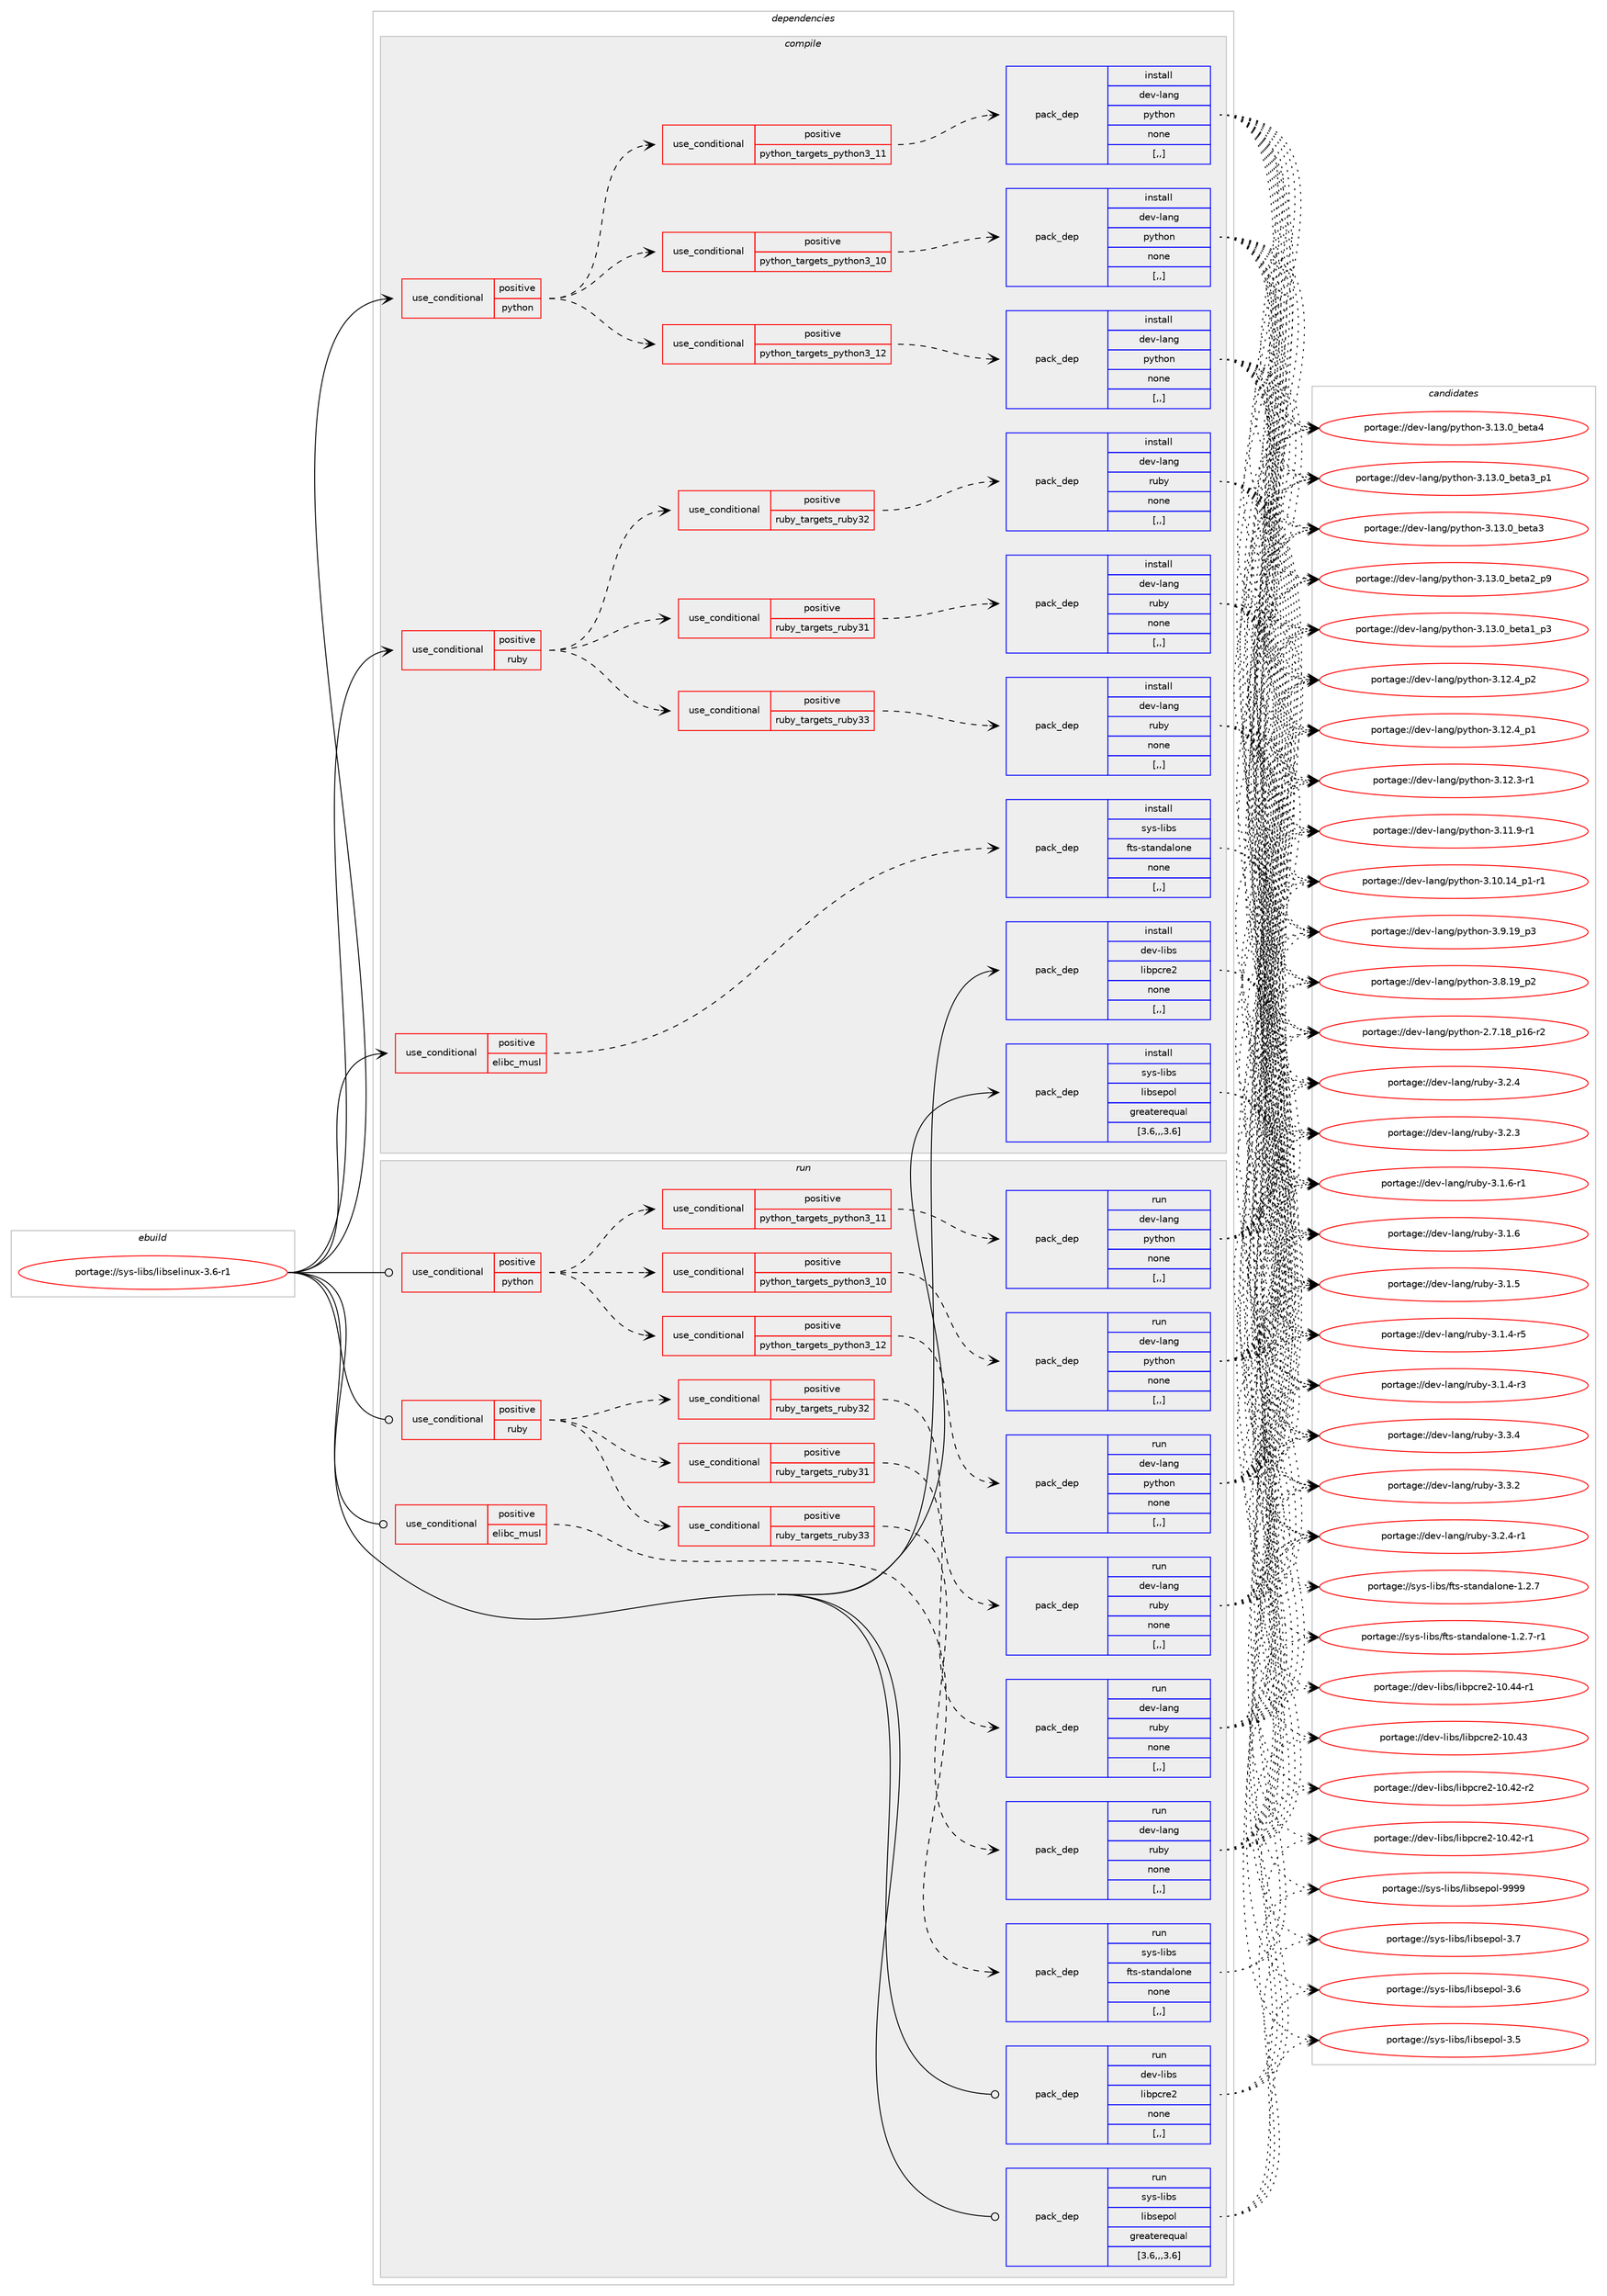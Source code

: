 digraph prolog {

# *************
# Graph options
# *************

newrank=true;
concentrate=true;
compound=true;
graph [rankdir=LR,fontname=Helvetica,fontsize=10,ranksep=1.5];#, ranksep=2.5, nodesep=0.2];
edge  [arrowhead=vee];
node  [fontname=Helvetica,fontsize=10];

# **********
# The ebuild
# **********

subgraph cluster_leftcol {
color=gray;
label=<<i>ebuild</i>>;
id [label="portage://sys-libs/libselinux-3.6-r1", color=red, width=4, href="../sys-libs/libselinux-3.6-r1.svg"];
}

# ****************
# The dependencies
# ****************

subgraph cluster_midcol {
color=gray;
label=<<i>dependencies</i>>;
subgraph cluster_compile {
fillcolor="#eeeeee";
style=filled;
label=<<i>compile</i>>;
subgraph cond118210 {
dependency442457 [label=<<TABLE BORDER="0" CELLBORDER="1" CELLSPACING="0" CELLPADDING="4"><TR><TD ROWSPAN="3" CELLPADDING="10">use_conditional</TD></TR><TR><TD>positive</TD></TR><TR><TD>elibc_musl</TD></TR></TABLE>>, shape=none, color=red];
subgraph pack321248 {
dependency442458 [label=<<TABLE BORDER="0" CELLBORDER="1" CELLSPACING="0" CELLPADDING="4" WIDTH="220"><TR><TD ROWSPAN="6" CELLPADDING="30">pack_dep</TD></TR><TR><TD WIDTH="110">install</TD></TR><TR><TD>sys-libs</TD></TR><TR><TD>fts-standalone</TD></TR><TR><TD>none</TD></TR><TR><TD>[,,]</TD></TR></TABLE>>, shape=none, color=blue];
}
dependency442457:e -> dependency442458:w [weight=20,style="dashed",arrowhead="vee"];
}
id:e -> dependency442457:w [weight=20,style="solid",arrowhead="vee"];
subgraph cond118211 {
dependency442459 [label=<<TABLE BORDER="0" CELLBORDER="1" CELLSPACING="0" CELLPADDING="4"><TR><TD ROWSPAN="3" CELLPADDING="10">use_conditional</TD></TR><TR><TD>positive</TD></TR><TR><TD>python</TD></TR></TABLE>>, shape=none, color=red];
subgraph cond118212 {
dependency442460 [label=<<TABLE BORDER="0" CELLBORDER="1" CELLSPACING="0" CELLPADDING="4"><TR><TD ROWSPAN="3" CELLPADDING="10">use_conditional</TD></TR><TR><TD>positive</TD></TR><TR><TD>python_targets_python3_10</TD></TR></TABLE>>, shape=none, color=red];
subgraph pack321249 {
dependency442461 [label=<<TABLE BORDER="0" CELLBORDER="1" CELLSPACING="0" CELLPADDING="4" WIDTH="220"><TR><TD ROWSPAN="6" CELLPADDING="30">pack_dep</TD></TR><TR><TD WIDTH="110">install</TD></TR><TR><TD>dev-lang</TD></TR><TR><TD>python</TD></TR><TR><TD>none</TD></TR><TR><TD>[,,]</TD></TR></TABLE>>, shape=none, color=blue];
}
dependency442460:e -> dependency442461:w [weight=20,style="dashed",arrowhead="vee"];
}
dependency442459:e -> dependency442460:w [weight=20,style="dashed",arrowhead="vee"];
subgraph cond118213 {
dependency442462 [label=<<TABLE BORDER="0" CELLBORDER="1" CELLSPACING="0" CELLPADDING="4"><TR><TD ROWSPAN="3" CELLPADDING="10">use_conditional</TD></TR><TR><TD>positive</TD></TR><TR><TD>python_targets_python3_11</TD></TR></TABLE>>, shape=none, color=red];
subgraph pack321250 {
dependency442463 [label=<<TABLE BORDER="0" CELLBORDER="1" CELLSPACING="0" CELLPADDING="4" WIDTH="220"><TR><TD ROWSPAN="6" CELLPADDING="30">pack_dep</TD></TR><TR><TD WIDTH="110">install</TD></TR><TR><TD>dev-lang</TD></TR><TR><TD>python</TD></TR><TR><TD>none</TD></TR><TR><TD>[,,]</TD></TR></TABLE>>, shape=none, color=blue];
}
dependency442462:e -> dependency442463:w [weight=20,style="dashed",arrowhead="vee"];
}
dependency442459:e -> dependency442462:w [weight=20,style="dashed",arrowhead="vee"];
subgraph cond118214 {
dependency442464 [label=<<TABLE BORDER="0" CELLBORDER="1" CELLSPACING="0" CELLPADDING="4"><TR><TD ROWSPAN="3" CELLPADDING="10">use_conditional</TD></TR><TR><TD>positive</TD></TR><TR><TD>python_targets_python3_12</TD></TR></TABLE>>, shape=none, color=red];
subgraph pack321251 {
dependency442465 [label=<<TABLE BORDER="0" CELLBORDER="1" CELLSPACING="0" CELLPADDING="4" WIDTH="220"><TR><TD ROWSPAN="6" CELLPADDING="30">pack_dep</TD></TR><TR><TD WIDTH="110">install</TD></TR><TR><TD>dev-lang</TD></TR><TR><TD>python</TD></TR><TR><TD>none</TD></TR><TR><TD>[,,]</TD></TR></TABLE>>, shape=none, color=blue];
}
dependency442464:e -> dependency442465:w [weight=20,style="dashed",arrowhead="vee"];
}
dependency442459:e -> dependency442464:w [weight=20,style="dashed",arrowhead="vee"];
}
id:e -> dependency442459:w [weight=20,style="solid",arrowhead="vee"];
subgraph cond118215 {
dependency442466 [label=<<TABLE BORDER="0" CELLBORDER="1" CELLSPACING="0" CELLPADDING="4"><TR><TD ROWSPAN="3" CELLPADDING="10">use_conditional</TD></TR><TR><TD>positive</TD></TR><TR><TD>ruby</TD></TR></TABLE>>, shape=none, color=red];
subgraph cond118216 {
dependency442467 [label=<<TABLE BORDER="0" CELLBORDER="1" CELLSPACING="0" CELLPADDING="4"><TR><TD ROWSPAN="3" CELLPADDING="10">use_conditional</TD></TR><TR><TD>positive</TD></TR><TR><TD>ruby_targets_ruby31</TD></TR></TABLE>>, shape=none, color=red];
subgraph pack321252 {
dependency442468 [label=<<TABLE BORDER="0" CELLBORDER="1" CELLSPACING="0" CELLPADDING="4" WIDTH="220"><TR><TD ROWSPAN="6" CELLPADDING="30">pack_dep</TD></TR><TR><TD WIDTH="110">install</TD></TR><TR><TD>dev-lang</TD></TR><TR><TD>ruby</TD></TR><TR><TD>none</TD></TR><TR><TD>[,,]</TD></TR></TABLE>>, shape=none, color=blue];
}
dependency442467:e -> dependency442468:w [weight=20,style="dashed",arrowhead="vee"];
}
dependency442466:e -> dependency442467:w [weight=20,style="dashed",arrowhead="vee"];
subgraph cond118217 {
dependency442469 [label=<<TABLE BORDER="0" CELLBORDER="1" CELLSPACING="0" CELLPADDING="4"><TR><TD ROWSPAN="3" CELLPADDING="10">use_conditional</TD></TR><TR><TD>positive</TD></TR><TR><TD>ruby_targets_ruby32</TD></TR></TABLE>>, shape=none, color=red];
subgraph pack321253 {
dependency442470 [label=<<TABLE BORDER="0" CELLBORDER="1" CELLSPACING="0" CELLPADDING="4" WIDTH="220"><TR><TD ROWSPAN="6" CELLPADDING="30">pack_dep</TD></TR><TR><TD WIDTH="110">install</TD></TR><TR><TD>dev-lang</TD></TR><TR><TD>ruby</TD></TR><TR><TD>none</TD></TR><TR><TD>[,,]</TD></TR></TABLE>>, shape=none, color=blue];
}
dependency442469:e -> dependency442470:w [weight=20,style="dashed",arrowhead="vee"];
}
dependency442466:e -> dependency442469:w [weight=20,style="dashed",arrowhead="vee"];
subgraph cond118218 {
dependency442471 [label=<<TABLE BORDER="0" CELLBORDER="1" CELLSPACING="0" CELLPADDING="4"><TR><TD ROWSPAN="3" CELLPADDING="10">use_conditional</TD></TR><TR><TD>positive</TD></TR><TR><TD>ruby_targets_ruby33</TD></TR></TABLE>>, shape=none, color=red];
subgraph pack321254 {
dependency442472 [label=<<TABLE BORDER="0" CELLBORDER="1" CELLSPACING="0" CELLPADDING="4" WIDTH="220"><TR><TD ROWSPAN="6" CELLPADDING="30">pack_dep</TD></TR><TR><TD WIDTH="110">install</TD></TR><TR><TD>dev-lang</TD></TR><TR><TD>ruby</TD></TR><TR><TD>none</TD></TR><TR><TD>[,,]</TD></TR></TABLE>>, shape=none, color=blue];
}
dependency442471:e -> dependency442472:w [weight=20,style="dashed",arrowhead="vee"];
}
dependency442466:e -> dependency442471:w [weight=20,style="dashed",arrowhead="vee"];
}
id:e -> dependency442466:w [weight=20,style="solid",arrowhead="vee"];
subgraph pack321255 {
dependency442473 [label=<<TABLE BORDER="0" CELLBORDER="1" CELLSPACING="0" CELLPADDING="4" WIDTH="220"><TR><TD ROWSPAN="6" CELLPADDING="30">pack_dep</TD></TR><TR><TD WIDTH="110">install</TD></TR><TR><TD>dev-libs</TD></TR><TR><TD>libpcre2</TD></TR><TR><TD>none</TD></TR><TR><TD>[,,]</TD></TR></TABLE>>, shape=none, color=blue];
}
id:e -> dependency442473:w [weight=20,style="solid",arrowhead="vee"];
subgraph pack321256 {
dependency442474 [label=<<TABLE BORDER="0" CELLBORDER="1" CELLSPACING="0" CELLPADDING="4" WIDTH="220"><TR><TD ROWSPAN="6" CELLPADDING="30">pack_dep</TD></TR><TR><TD WIDTH="110">install</TD></TR><TR><TD>sys-libs</TD></TR><TR><TD>libsepol</TD></TR><TR><TD>greaterequal</TD></TR><TR><TD>[3.6,,,3.6]</TD></TR></TABLE>>, shape=none, color=blue];
}
id:e -> dependency442474:w [weight=20,style="solid",arrowhead="vee"];
}
subgraph cluster_compileandrun {
fillcolor="#eeeeee";
style=filled;
label=<<i>compile and run</i>>;
}
subgraph cluster_run {
fillcolor="#eeeeee";
style=filled;
label=<<i>run</i>>;
subgraph cond118219 {
dependency442475 [label=<<TABLE BORDER="0" CELLBORDER="1" CELLSPACING="0" CELLPADDING="4"><TR><TD ROWSPAN="3" CELLPADDING="10">use_conditional</TD></TR><TR><TD>positive</TD></TR><TR><TD>elibc_musl</TD></TR></TABLE>>, shape=none, color=red];
subgraph pack321257 {
dependency442476 [label=<<TABLE BORDER="0" CELLBORDER="1" CELLSPACING="0" CELLPADDING="4" WIDTH="220"><TR><TD ROWSPAN="6" CELLPADDING="30">pack_dep</TD></TR><TR><TD WIDTH="110">run</TD></TR><TR><TD>sys-libs</TD></TR><TR><TD>fts-standalone</TD></TR><TR><TD>none</TD></TR><TR><TD>[,,]</TD></TR></TABLE>>, shape=none, color=blue];
}
dependency442475:e -> dependency442476:w [weight=20,style="dashed",arrowhead="vee"];
}
id:e -> dependency442475:w [weight=20,style="solid",arrowhead="odot"];
subgraph cond118220 {
dependency442477 [label=<<TABLE BORDER="0" CELLBORDER="1" CELLSPACING="0" CELLPADDING="4"><TR><TD ROWSPAN="3" CELLPADDING="10">use_conditional</TD></TR><TR><TD>positive</TD></TR><TR><TD>python</TD></TR></TABLE>>, shape=none, color=red];
subgraph cond118221 {
dependency442478 [label=<<TABLE BORDER="0" CELLBORDER="1" CELLSPACING="0" CELLPADDING="4"><TR><TD ROWSPAN="3" CELLPADDING="10">use_conditional</TD></TR><TR><TD>positive</TD></TR><TR><TD>python_targets_python3_10</TD></TR></TABLE>>, shape=none, color=red];
subgraph pack321258 {
dependency442479 [label=<<TABLE BORDER="0" CELLBORDER="1" CELLSPACING="0" CELLPADDING="4" WIDTH="220"><TR><TD ROWSPAN="6" CELLPADDING="30">pack_dep</TD></TR><TR><TD WIDTH="110">run</TD></TR><TR><TD>dev-lang</TD></TR><TR><TD>python</TD></TR><TR><TD>none</TD></TR><TR><TD>[,,]</TD></TR></TABLE>>, shape=none, color=blue];
}
dependency442478:e -> dependency442479:w [weight=20,style="dashed",arrowhead="vee"];
}
dependency442477:e -> dependency442478:w [weight=20,style="dashed",arrowhead="vee"];
subgraph cond118222 {
dependency442480 [label=<<TABLE BORDER="0" CELLBORDER="1" CELLSPACING="0" CELLPADDING="4"><TR><TD ROWSPAN="3" CELLPADDING="10">use_conditional</TD></TR><TR><TD>positive</TD></TR><TR><TD>python_targets_python3_11</TD></TR></TABLE>>, shape=none, color=red];
subgraph pack321259 {
dependency442481 [label=<<TABLE BORDER="0" CELLBORDER="1" CELLSPACING="0" CELLPADDING="4" WIDTH="220"><TR><TD ROWSPAN="6" CELLPADDING="30">pack_dep</TD></TR><TR><TD WIDTH="110">run</TD></TR><TR><TD>dev-lang</TD></TR><TR><TD>python</TD></TR><TR><TD>none</TD></TR><TR><TD>[,,]</TD></TR></TABLE>>, shape=none, color=blue];
}
dependency442480:e -> dependency442481:w [weight=20,style="dashed",arrowhead="vee"];
}
dependency442477:e -> dependency442480:w [weight=20,style="dashed",arrowhead="vee"];
subgraph cond118223 {
dependency442482 [label=<<TABLE BORDER="0" CELLBORDER="1" CELLSPACING="0" CELLPADDING="4"><TR><TD ROWSPAN="3" CELLPADDING="10">use_conditional</TD></TR><TR><TD>positive</TD></TR><TR><TD>python_targets_python3_12</TD></TR></TABLE>>, shape=none, color=red];
subgraph pack321260 {
dependency442483 [label=<<TABLE BORDER="0" CELLBORDER="1" CELLSPACING="0" CELLPADDING="4" WIDTH="220"><TR><TD ROWSPAN="6" CELLPADDING="30">pack_dep</TD></TR><TR><TD WIDTH="110">run</TD></TR><TR><TD>dev-lang</TD></TR><TR><TD>python</TD></TR><TR><TD>none</TD></TR><TR><TD>[,,]</TD></TR></TABLE>>, shape=none, color=blue];
}
dependency442482:e -> dependency442483:w [weight=20,style="dashed",arrowhead="vee"];
}
dependency442477:e -> dependency442482:w [weight=20,style="dashed",arrowhead="vee"];
}
id:e -> dependency442477:w [weight=20,style="solid",arrowhead="odot"];
subgraph cond118224 {
dependency442484 [label=<<TABLE BORDER="0" CELLBORDER="1" CELLSPACING="0" CELLPADDING="4"><TR><TD ROWSPAN="3" CELLPADDING="10">use_conditional</TD></TR><TR><TD>positive</TD></TR><TR><TD>ruby</TD></TR></TABLE>>, shape=none, color=red];
subgraph cond118225 {
dependency442485 [label=<<TABLE BORDER="0" CELLBORDER="1" CELLSPACING="0" CELLPADDING="4"><TR><TD ROWSPAN="3" CELLPADDING="10">use_conditional</TD></TR><TR><TD>positive</TD></TR><TR><TD>ruby_targets_ruby31</TD></TR></TABLE>>, shape=none, color=red];
subgraph pack321261 {
dependency442486 [label=<<TABLE BORDER="0" CELLBORDER="1" CELLSPACING="0" CELLPADDING="4" WIDTH="220"><TR><TD ROWSPAN="6" CELLPADDING="30">pack_dep</TD></TR><TR><TD WIDTH="110">run</TD></TR><TR><TD>dev-lang</TD></TR><TR><TD>ruby</TD></TR><TR><TD>none</TD></TR><TR><TD>[,,]</TD></TR></TABLE>>, shape=none, color=blue];
}
dependency442485:e -> dependency442486:w [weight=20,style="dashed",arrowhead="vee"];
}
dependency442484:e -> dependency442485:w [weight=20,style="dashed",arrowhead="vee"];
subgraph cond118226 {
dependency442487 [label=<<TABLE BORDER="0" CELLBORDER="1" CELLSPACING="0" CELLPADDING="4"><TR><TD ROWSPAN="3" CELLPADDING="10">use_conditional</TD></TR><TR><TD>positive</TD></TR><TR><TD>ruby_targets_ruby32</TD></TR></TABLE>>, shape=none, color=red];
subgraph pack321262 {
dependency442488 [label=<<TABLE BORDER="0" CELLBORDER="1" CELLSPACING="0" CELLPADDING="4" WIDTH="220"><TR><TD ROWSPAN="6" CELLPADDING="30">pack_dep</TD></TR><TR><TD WIDTH="110">run</TD></TR><TR><TD>dev-lang</TD></TR><TR><TD>ruby</TD></TR><TR><TD>none</TD></TR><TR><TD>[,,]</TD></TR></TABLE>>, shape=none, color=blue];
}
dependency442487:e -> dependency442488:w [weight=20,style="dashed",arrowhead="vee"];
}
dependency442484:e -> dependency442487:w [weight=20,style="dashed",arrowhead="vee"];
subgraph cond118227 {
dependency442489 [label=<<TABLE BORDER="0" CELLBORDER="1" CELLSPACING="0" CELLPADDING="4"><TR><TD ROWSPAN="3" CELLPADDING="10">use_conditional</TD></TR><TR><TD>positive</TD></TR><TR><TD>ruby_targets_ruby33</TD></TR></TABLE>>, shape=none, color=red];
subgraph pack321263 {
dependency442490 [label=<<TABLE BORDER="0" CELLBORDER="1" CELLSPACING="0" CELLPADDING="4" WIDTH="220"><TR><TD ROWSPAN="6" CELLPADDING="30">pack_dep</TD></TR><TR><TD WIDTH="110">run</TD></TR><TR><TD>dev-lang</TD></TR><TR><TD>ruby</TD></TR><TR><TD>none</TD></TR><TR><TD>[,,]</TD></TR></TABLE>>, shape=none, color=blue];
}
dependency442489:e -> dependency442490:w [weight=20,style="dashed",arrowhead="vee"];
}
dependency442484:e -> dependency442489:w [weight=20,style="dashed",arrowhead="vee"];
}
id:e -> dependency442484:w [weight=20,style="solid",arrowhead="odot"];
subgraph pack321264 {
dependency442491 [label=<<TABLE BORDER="0" CELLBORDER="1" CELLSPACING="0" CELLPADDING="4" WIDTH="220"><TR><TD ROWSPAN="6" CELLPADDING="30">pack_dep</TD></TR><TR><TD WIDTH="110">run</TD></TR><TR><TD>dev-libs</TD></TR><TR><TD>libpcre2</TD></TR><TR><TD>none</TD></TR><TR><TD>[,,]</TD></TR></TABLE>>, shape=none, color=blue];
}
id:e -> dependency442491:w [weight=20,style="solid",arrowhead="odot"];
subgraph pack321265 {
dependency442492 [label=<<TABLE BORDER="0" CELLBORDER="1" CELLSPACING="0" CELLPADDING="4" WIDTH="220"><TR><TD ROWSPAN="6" CELLPADDING="30">pack_dep</TD></TR><TR><TD WIDTH="110">run</TD></TR><TR><TD>sys-libs</TD></TR><TR><TD>libsepol</TD></TR><TR><TD>greaterequal</TD></TR><TR><TD>[3.6,,,3.6]</TD></TR></TABLE>>, shape=none, color=blue];
}
id:e -> dependency442492:w [weight=20,style="solid",arrowhead="odot"];
}
}

# **************
# The candidates
# **************

subgraph cluster_choices {
rank=same;
color=gray;
label=<<i>candidates</i>>;

subgraph choice321248 {
color=black;
nodesep=1;
choice1151211154510810598115471021161154511511697110100971081111101014549465046554511449 [label="portage://sys-libs/fts-standalone-1.2.7-r1", color=red, width=4,href="../sys-libs/fts-standalone-1.2.7-r1.svg"];
choice115121115451081059811547102116115451151169711010097108111110101454946504655 [label="portage://sys-libs/fts-standalone-1.2.7", color=red, width=4,href="../sys-libs/fts-standalone-1.2.7.svg"];
dependency442458:e -> choice1151211154510810598115471021161154511511697110100971081111101014549465046554511449:w [style=dotted,weight="100"];
dependency442458:e -> choice115121115451081059811547102116115451151169711010097108111110101454946504655:w [style=dotted,weight="100"];
}
subgraph choice321249 {
color=black;
nodesep=1;
choice1001011184510897110103471121211161041111104551464951464895981011169752 [label="portage://dev-lang/python-3.13.0_beta4", color=red, width=4,href="../dev-lang/python-3.13.0_beta4.svg"];
choice10010111845108971101034711212111610411111045514649514648959810111697519511249 [label="portage://dev-lang/python-3.13.0_beta3_p1", color=red, width=4,href="../dev-lang/python-3.13.0_beta3_p1.svg"];
choice1001011184510897110103471121211161041111104551464951464895981011169751 [label="portage://dev-lang/python-3.13.0_beta3", color=red, width=4,href="../dev-lang/python-3.13.0_beta3.svg"];
choice10010111845108971101034711212111610411111045514649514648959810111697509511257 [label="portage://dev-lang/python-3.13.0_beta2_p9", color=red, width=4,href="../dev-lang/python-3.13.0_beta2_p9.svg"];
choice10010111845108971101034711212111610411111045514649514648959810111697499511251 [label="portage://dev-lang/python-3.13.0_beta1_p3", color=red, width=4,href="../dev-lang/python-3.13.0_beta1_p3.svg"];
choice100101118451089711010347112121116104111110455146495046529511250 [label="portage://dev-lang/python-3.12.4_p2", color=red, width=4,href="../dev-lang/python-3.12.4_p2.svg"];
choice100101118451089711010347112121116104111110455146495046529511249 [label="portage://dev-lang/python-3.12.4_p1", color=red, width=4,href="../dev-lang/python-3.12.4_p1.svg"];
choice100101118451089711010347112121116104111110455146495046514511449 [label="portage://dev-lang/python-3.12.3-r1", color=red, width=4,href="../dev-lang/python-3.12.3-r1.svg"];
choice100101118451089711010347112121116104111110455146494946574511449 [label="portage://dev-lang/python-3.11.9-r1", color=red, width=4,href="../dev-lang/python-3.11.9-r1.svg"];
choice100101118451089711010347112121116104111110455146494846495295112494511449 [label="portage://dev-lang/python-3.10.14_p1-r1", color=red, width=4,href="../dev-lang/python-3.10.14_p1-r1.svg"];
choice100101118451089711010347112121116104111110455146574649579511251 [label="portage://dev-lang/python-3.9.19_p3", color=red, width=4,href="../dev-lang/python-3.9.19_p3.svg"];
choice100101118451089711010347112121116104111110455146564649579511250 [label="portage://dev-lang/python-3.8.19_p2", color=red, width=4,href="../dev-lang/python-3.8.19_p2.svg"];
choice100101118451089711010347112121116104111110455046554649569511249544511450 [label="portage://dev-lang/python-2.7.18_p16-r2", color=red, width=4,href="../dev-lang/python-2.7.18_p16-r2.svg"];
dependency442461:e -> choice1001011184510897110103471121211161041111104551464951464895981011169752:w [style=dotted,weight="100"];
dependency442461:e -> choice10010111845108971101034711212111610411111045514649514648959810111697519511249:w [style=dotted,weight="100"];
dependency442461:e -> choice1001011184510897110103471121211161041111104551464951464895981011169751:w [style=dotted,weight="100"];
dependency442461:e -> choice10010111845108971101034711212111610411111045514649514648959810111697509511257:w [style=dotted,weight="100"];
dependency442461:e -> choice10010111845108971101034711212111610411111045514649514648959810111697499511251:w [style=dotted,weight="100"];
dependency442461:e -> choice100101118451089711010347112121116104111110455146495046529511250:w [style=dotted,weight="100"];
dependency442461:e -> choice100101118451089711010347112121116104111110455146495046529511249:w [style=dotted,weight="100"];
dependency442461:e -> choice100101118451089711010347112121116104111110455146495046514511449:w [style=dotted,weight="100"];
dependency442461:e -> choice100101118451089711010347112121116104111110455146494946574511449:w [style=dotted,weight="100"];
dependency442461:e -> choice100101118451089711010347112121116104111110455146494846495295112494511449:w [style=dotted,weight="100"];
dependency442461:e -> choice100101118451089711010347112121116104111110455146574649579511251:w [style=dotted,weight="100"];
dependency442461:e -> choice100101118451089711010347112121116104111110455146564649579511250:w [style=dotted,weight="100"];
dependency442461:e -> choice100101118451089711010347112121116104111110455046554649569511249544511450:w [style=dotted,weight="100"];
}
subgraph choice321250 {
color=black;
nodesep=1;
choice1001011184510897110103471121211161041111104551464951464895981011169752 [label="portage://dev-lang/python-3.13.0_beta4", color=red, width=4,href="../dev-lang/python-3.13.0_beta4.svg"];
choice10010111845108971101034711212111610411111045514649514648959810111697519511249 [label="portage://dev-lang/python-3.13.0_beta3_p1", color=red, width=4,href="../dev-lang/python-3.13.0_beta3_p1.svg"];
choice1001011184510897110103471121211161041111104551464951464895981011169751 [label="portage://dev-lang/python-3.13.0_beta3", color=red, width=4,href="../dev-lang/python-3.13.0_beta3.svg"];
choice10010111845108971101034711212111610411111045514649514648959810111697509511257 [label="portage://dev-lang/python-3.13.0_beta2_p9", color=red, width=4,href="../dev-lang/python-3.13.0_beta2_p9.svg"];
choice10010111845108971101034711212111610411111045514649514648959810111697499511251 [label="portage://dev-lang/python-3.13.0_beta1_p3", color=red, width=4,href="../dev-lang/python-3.13.0_beta1_p3.svg"];
choice100101118451089711010347112121116104111110455146495046529511250 [label="portage://dev-lang/python-3.12.4_p2", color=red, width=4,href="../dev-lang/python-3.12.4_p2.svg"];
choice100101118451089711010347112121116104111110455146495046529511249 [label="portage://dev-lang/python-3.12.4_p1", color=red, width=4,href="../dev-lang/python-3.12.4_p1.svg"];
choice100101118451089711010347112121116104111110455146495046514511449 [label="portage://dev-lang/python-3.12.3-r1", color=red, width=4,href="../dev-lang/python-3.12.3-r1.svg"];
choice100101118451089711010347112121116104111110455146494946574511449 [label="portage://dev-lang/python-3.11.9-r1", color=red, width=4,href="../dev-lang/python-3.11.9-r1.svg"];
choice100101118451089711010347112121116104111110455146494846495295112494511449 [label="portage://dev-lang/python-3.10.14_p1-r1", color=red, width=4,href="../dev-lang/python-3.10.14_p1-r1.svg"];
choice100101118451089711010347112121116104111110455146574649579511251 [label="portage://dev-lang/python-3.9.19_p3", color=red, width=4,href="../dev-lang/python-3.9.19_p3.svg"];
choice100101118451089711010347112121116104111110455146564649579511250 [label="portage://dev-lang/python-3.8.19_p2", color=red, width=4,href="../dev-lang/python-3.8.19_p2.svg"];
choice100101118451089711010347112121116104111110455046554649569511249544511450 [label="portage://dev-lang/python-2.7.18_p16-r2", color=red, width=4,href="../dev-lang/python-2.7.18_p16-r2.svg"];
dependency442463:e -> choice1001011184510897110103471121211161041111104551464951464895981011169752:w [style=dotted,weight="100"];
dependency442463:e -> choice10010111845108971101034711212111610411111045514649514648959810111697519511249:w [style=dotted,weight="100"];
dependency442463:e -> choice1001011184510897110103471121211161041111104551464951464895981011169751:w [style=dotted,weight="100"];
dependency442463:e -> choice10010111845108971101034711212111610411111045514649514648959810111697509511257:w [style=dotted,weight="100"];
dependency442463:e -> choice10010111845108971101034711212111610411111045514649514648959810111697499511251:w [style=dotted,weight="100"];
dependency442463:e -> choice100101118451089711010347112121116104111110455146495046529511250:w [style=dotted,weight="100"];
dependency442463:e -> choice100101118451089711010347112121116104111110455146495046529511249:w [style=dotted,weight="100"];
dependency442463:e -> choice100101118451089711010347112121116104111110455146495046514511449:w [style=dotted,weight="100"];
dependency442463:e -> choice100101118451089711010347112121116104111110455146494946574511449:w [style=dotted,weight="100"];
dependency442463:e -> choice100101118451089711010347112121116104111110455146494846495295112494511449:w [style=dotted,weight="100"];
dependency442463:e -> choice100101118451089711010347112121116104111110455146574649579511251:w [style=dotted,weight="100"];
dependency442463:e -> choice100101118451089711010347112121116104111110455146564649579511250:w [style=dotted,weight="100"];
dependency442463:e -> choice100101118451089711010347112121116104111110455046554649569511249544511450:w [style=dotted,weight="100"];
}
subgraph choice321251 {
color=black;
nodesep=1;
choice1001011184510897110103471121211161041111104551464951464895981011169752 [label="portage://dev-lang/python-3.13.0_beta4", color=red, width=4,href="../dev-lang/python-3.13.0_beta4.svg"];
choice10010111845108971101034711212111610411111045514649514648959810111697519511249 [label="portage://dev-lang/python-3.13.0_beta3_p1", color=red, width=4,href="../dev-lang/python-3.13.0_beta3_p1.svg"];
choice1001011184510897110103471121211161041111104551464951464895981011169751 [label="portage://dev-lang/python-3.13.0_beta3", color=red, width=4,href="../dev-lang/python-3.13.0_beta3.svg"];
choice10010111845108971101034711212111610411111045514649514648959810111697509511257 [label="portage://dev-lang/python-3.13.0_beta2_p9", color=red, width=4,href="../dev-lang/python-3.13.0_beta2_p9.svg"];
choice10010111845108971101034711212111610411111045514649514648959810111697499511251 [label="portage://dev-lang/python-3.13.0_beta1_p3", color=red, width=4,href="../dev-lang/python-3.13.0_beta1_p3.svg"];
choice100101118451089711010347112121116104111110455146495046529511250 [label="portage://dev-lang/python-3.12.4_p2", color=red, width=4,href="../dev-lang/python-3.12.4_p2.svg"];
choice100101118451089711010347112121116104111110455146495046529511249 [label="portage://dev-lang/python-3.12.4_p1", color=red, width=4,href="../dev-lang/python-3.12.4_p1.svg"];
choice100101118451089711010347112121116104111110455146495046514511449 [label="portage://dev-lang/python-3.12.3-r1", color=red, width=4,href="../dev-lang/python-3.12.3-r1.svg"];
choice100101118451089711010347112121116104111110455146494946574511449 [label="portage://dev-lang/python-3.11.9-r1", color=red, width=4,href="../dev-lang/python-3.11.9-r1.svg"];
choice100101118451089711010347112121116104111110455146494846495295112494511449 [label="portage://dev-lang/python-3.10.14_p1-r1", color=red, width=4,href="../dev-lang/python-3.10.14_p1-r1.svg"];
choice100101118451089711010347112121116104111110455146574649579511251 [label="portage://dev-lang/python-3.9.19_p3", color=red, width=4,href="../dev-lang/python-3.9.19_p3.svg"];
choice100101118451089711010347112121116104111110455146564649579511250 [label="portage://dev-lang/python-3.8.19_p2", color=red, width=4,href="../dev-lang/python-3.8.19_p2.svg"];
choice100101118451089711010347112121116104111110455046554649569511249544511450 [label="portage://dev-lang/python-2.7.18_p16-r2", color=red, width=4,href="../dev-lang/python-2.7.18_p16-r2.svg"];
dependency442465:e -> choice1001011184510897110103471121211161041111104551464951464895981011169752:w [style=dotted,weight="100"];
dependency442465:e -> choice10010111845108971101034711212111610411111045514649514648959810111697519511249:w [style=dotted,weight="100"];
dependency442465:e -> choice1001011184510897110103471121211161041111104551464951464895981011169751:w [style=dotted,weight="100"];
dependency442465:e -> choice10010111845108971101034711212111610411111045514649514648959810111697509511257:w [style=dotted,weight="100"];
dependency442465:e -> choice10010111845108971101034711212111610411111045514649514648959810111697499511251:w [style=dotted,weight="100"];
dependency442465:e -> choice100101118451089711010347112121116104111110455146495046529511250:w [style=dotted,weight="100"];
dependency442465:e -> choice100101118451089711010347112121116104111110455146495046529511249:w [style=dotted,weight="100"];
dependency442465:e -> choice100101118451089711010347112121116104111110455146495046514511449:w [style=dotted,weight="100"];
dependency442465:e -> choice100101118451089711010347112121116104111110455146494946574511449:w [style=dotted,weight="100"];
dependency442465:e -> choice100101118451089711010347112121116104111110455146494846495295112494511449:w [style=dotted,weight="100"];
dependency442465:e -> choice100101118451089711010347112121116104111110455146574649579511251:w [style=dotted,weight="100"];
dependency442465:e -> choice100101118451089711010347112121116104111110455146564649579511250:w [style=dotted,weight="100"];
dependency442465:e -> choice100101118451089711010347112121116104111110455046554649569511249544511450:w [style=dotted,weight="100"];
}
subgraph choice321252 {
color=black;
nodesep=1;
choice10010111845108971101034711411798121455146514652 [label="portage://dev-lang/ruby-3.3.4", color=red, width=4,href="../dev-lang/ruby-3.3.4.svg"];
choice10010111845108971101034711411798121455146514650 [label="portage://dev-lang/ruby-3.3.2", color=red, width=4,href="../dev-lang/ruby-3.3.2.svg"];
choice100101118451089711010347114117981214551465046524511449 [label="portage://dev-lang/ruby-3.2.4-r1", color=red, width=4,href="../dev-lang/ruby-3.2.4-r1.svg"];
choice10010111845108971101034711411798121455146504652 [label="portage://dev-lang/ruby-3.2.4", color=red, width=4,href="../dev-lang/ruby-3.2.4.svg"];
choice10010111845108971101034711411798121455146504651 [label="portage://dev-lang/ruby-3.2.3", color=red, width=4,href="../dev-lang/ruby-3.2.3.svg"];
choice100101118451089711010347114117981214551464946544511449 [label="portage://dev-lang/ruby-3.1.6-r1", color=red, width=4,href="../dev-lang/ruby-3.1.6-r1.svg"];
choice10010111845108971101034711411798121455146494654 [label="portage://dev-lang/ruby-3.1.6", color=red, width=4,href="../dev-lang/ruby-3.1.6.svg"];
choice10010111845108971101034711411798121455146494653 [label="portage://dev-lang/ruby-3.1.5", color=red, width=4,href="../dev-lang/ruby-3.1.5.svg"];
choice100101118451089711010347114117981214551464946524511453 [label="portage://dev-lang/ruby-3.1.4-r5", color=red, width=4,href="../dev-lang/ruby-3.1.4-r5.svg"];
choice100101118451089711010347114117981214551464946524511451 [label="portage://dev-lang/ruby-3.1.4-r3", color=red, width=4,href="../dev-lang/ruby-3.1.4-r3.svg"];
dependency442468:e -> choice10010111845108971101034711411798121455146514652:w [style=dotted,weight="100"];
dependency442468:e -> choice10010111845108971101034711411798121455146514650:w [style=dotted,weight="100"];
dependency442468:e -> choice100101118451089711010347114117981214551465046524511449:w [style=dotted,weight="100"];
dependency442468:e -> choice10010111845108971101034711411798121455146504652:w [style=dotted,weight="100"];
dependency442468:e -> choice10010111845108971101034711411798121455146504651:w [style=dotted,weight="100"];
dependency442468:e -> choice100101118451089711010347114117981214551464946544511449:w [style=dotted,weight="100"];
dependency442468:e -> choice10010111845108971101034711411798121455146494654:w [style=dotted,weight="100"];
dependency442468:e -> choice10010111845108971101034711411798121455146494653:w [style=dotted,weight="100"];
dependency442468:e -> choice100101118451089711010347114117981214551464946524511453:w [style=dotted,weight="100"];
dependency442468:e -> choice100101118451089711010347114117981214551464946524511451:w [style=dotted,weight="100"];
}
subgraph choice321253 {
color=black;
nodesep=1;
choice10010111845108971101034711411798121455146514652 [label="portage://dev-lang/ruby-3.3.4", color=red, width=4,href="../dev-lang/ruby-3.3.4.svg"];
choice10010111845108971101034711411798121455146514650 [label="portage://dev-lang/ruby-3.3.2", color=red, width=4,href="../dev-lang/ruby-3.3.2.svg"];
choice100101118451089711010347114117981214551465046524511449 [label="portage://dev-lang/ruby-3.2.4-r1", color=red, width=4,href="../dev-lang/ruby-3.2.4-r1.svg"];
choice10010111845108971101034711411798121455146504652 [label="portage://dev-lang/ruby-3.2.4", color=red, width=4,href="../dev-lang/ruby-3.2.4.svg"];
choice10010111845108971101034711411798121455146504651 [label="portage://dev-lang/ruby-3.2.3", color=red, width=4,href="../dev-lang/ruby-3.2.3.svg"];
choice100101118451089711010347114117981214551464946544511449 [label="portage://dev-lang/ruby-3.1.6-r1", color=red, width=4,href="../dev-lang/ruby-3.1.6-r1.svg"];
choice10010111845108971101034711411798121455146494654 [label="portage://dev-lang/ruby-3.1.6", color=red, width=4,href="../dev-lang/ruby-3.1.6.svg"];
choice10010111845108971101034711411798121455146494653 [label="portage://dev-lang/ruby-3.1.5", color=red, width=4,href="../dev-lang/ruby-3.1.5.svg"];
choice100101118451089711010347114117981214551464946524511453 [label="portage://dev-lang/ruby-3.1.4-r5", color=red, width=4,href="../dev-lang/ruby-3.1.4-r5.svg"];
choice100101118451089711010347114117981214551464946524511451 [label="portage://dev-lang/ruby-3.1.4-r3", color=red, width=4,href="../dev-lang/ruby-3.1.4-r3.svg"];
dependency442470:e -> choice10010111845108971101034711411798121455146514652:w [style=dotted,weight="100"];
dependency442470:e -> choice10010111845108971101034711411798121455146514650:w [style=dotted,weight="100"];
dependency442470:e -> choice100101118451089711010347114117981214551465046524511449:w [style=dotted,weight="100"];
dependency442470:e -> choice10010111845108971101034711411798121455146504652:w [style=dotted,weight="100"];
dependency442470:e -> choice10010111845108971101034711411798121455146504651:w [style=dotted,weight="100"];
dependency442470:e -> choice100101118451089711010347114117981214551464946544511449:w [style=dotted,weight="100"];
dependency442470:e -> choice10010111845108971101034711411798121455146494654:w [style=dotted,weight="100"];
dependency442470:e -> choice10010111845108971101034711411798121455146494653:w [style=dotted,weight="100"];
dependency442470:e -> choice100101118451089711010347114117981214551464946524511453:w [style=dotted,weight="100"];
dependency442470:e -> choice100101118451089711010347114117981214551464946524511451:w [style=dotted,weight="100"];
}
subgraph choice321254 {
color=black;
nodesep=1;
choice10010111845108971101034711411798121455146514652 [label="portage://dev-lang/ruby-3.3.4", color=red, width=4,href="../dev-lang/ruby-3.3.4.svg"];
choice10010111845108971101034711411798121455146514650 [label="portage://dev-lang/ruby-3.3.2", color=red, width=4,href="../dev-lang/ruby-3.3.2.svg"];
choice100101118451089711010347114117981214551465046524511449 [label="portage://dev-lang/ruby-3.2.4-r1", color=red, width=4,href="../dev-lang/ruby-3.2.4-r1.svg"];
choice10010111845108971101034711411798121455146504652 [label="portage://dev-lang/ruby-3.2.4", color=red, width=4,href="../dev-lang/ruby-3.2.4.svg"];
choice10010111845108971101034711411798121455146504651 [label="portage://dev-lang/ruby-3.2.3", color=red, width=4,href="../dev-lang/ruby-3.2.3.svg"];
choice100101118451089711010347114117981214551464946544511449 [label="portage://dev-lang/ruby-3.1.6-r1", color=red, width=4,href="../dev-lang/ruby-3.1.6-r1.svg"];
choice10010111845108971101034711411798121455146494654 [label="portage://dev-lang/ruby-3.1.6", color=red, width=4,href="../dev-lang/ruby-3.1.6.svg"];
choice10010111845108971101034711411798121455146494653 [label="portage://dev-lang/ruby-3.1.5", color=red, width=4,href="../dev-lang/ruby-3.1.5.svg"];
choice100101118451089711010347114117981214551464946524511453 [label="portage://dev-lang/ruby-3.1.4-r5", color=red, width=4,href="../dev-lang/ruby-3.1.4-r5.svg"];
choice100101118451089711010347114117981214551464946524511451 [label="portage://dev-lang/ruby-3.1.4-r3", color=red, width=4,href="../dev-lang/ruby-3.1.4-r3.svg"];
dependency442472:e -> choice10010111845108971101034711411798121455146514652:w [style=dotted,weight="100"];
dependency442472:e -> choice10010111845108971101034711411798121455146514650:w [style=dotted,weight="100"];
dependency442472:e -> choice100101118451089711010347114117981214551465046524511449:w [style=dotted,weight="100"];
dependency442472:e -> choice10010111845108971101034711411798121455146504652:w [style=dotted,weight="100"];
dependency442472:e -> choice10010111845108971101034711411798121455146504651:w [style=dotted,weight="100"];
dependency442472:e -> choice100101118451089711010347114117981214551464946544511449:w [style=dotted,weight="100"];
dependency442472:e -> choice10010111845108971101034711411798121455146494654:w [style=dotted,weight="100"];
dependency442472:e -> choice10010111845108971101034711411798121455146494653:w [style=dotted,weight="100"];
dependency442472:e -> choice100101118451089711010347114117981214551464946524511453:w [style=dotted,weight="100"];
dependency442472:e -> choice100101118451089711010347114117981214551464946524511451:w [style=dotted,weight="100"];
}
subgraph choice321255 {
color=black;
nodesep=1;
choice1001011184510810598115471081059811299114101504549484652524511449 [label="portage://dev-libs/libpcre2-10.44-r1", color=red, width=4,href="../dev-libs/libpcre2-10.44-r1.svg"];
choice100101118451081059811547108105981129911410150454948465251 [label="portage://dev-libs/libpcre2-10.43", color=red, width=4,href="../dev-libs/libpcre2-10.43.svg"];
choice1001011184510810598115471081059811299114101504549484652504511450 [label="portage://dev-libs/libpcre2-10.42-r2", color=red, width=4,href="../dev-libs/libpcre2-10.42-r2.svg"];
choice1001011184510810598115471081059811299114101504549484652504511449 [label="portage://dev-libs/libpcre2-10.42-r1", color=red, width=4,href="../dev-libs/libpcre2-10.42-r1.svg"];
dependency442473:e -> choice1001011184510810598115471081059811299114101504549484652524511449:w [style=dotted,weight="100"];
dependency442473:e -> choice100101118451081059811547108105981129911410150454948465251:w [style=dotted,weight="100"];
dependency442473:e -> choice1001011184510810598115471081059811299114101504549484652504511450:w [style=dotted,weight="100"];
dependency442473:e -> choice1001011184510810598115471081059811299114101504549484652504511449:w [style=dotted,weight="100"];
}
subgraph choice321256 {
color=black;
nodesep=1;
choice115121115451081059811547108105981151011121111084557575757 [label="portage://sys-libs/libsepol-9999", color=red, width=4,href="../sys-libs/libsepol-9999.svg"];
choice1151211154510810598115471081059811510111211110845514655 [label="portage://sys-libs/libsepol-3.7", color=red, width=4,href="../sys-libs/libsepol-3.7.svg"];
choice1151211154510810598115471081059811510111211110845514654 [label="portage://sys-libs/libsepol-3.6", color=red, width=4,href="../sys-libs/libsepol-3.6.svg"];
choice1151211154510810598115471081059811510111211110845514653 [label="portage://sys-libs/libsepol-3.5", color=red, width=4,href="../sys-libs/libsepol-3.5.svg"];
dependency442474:e -> choice115121115451081059811547108105981151011121111084557575757:w [style=dotted,weight="100"];
dependency442474:e -> choice1151211154510810598115471081059811510111211110845514655:w [style=dotted,weight="100"];
dependency442474:e -> choice1151211154510810598115471081059811510111211110845514654:w [style=dotted,weight="100"];
dependency442474:e -> choice1151211154510810598115471081059811510111211110845514653:w [style=dotted,weight="100"];
}
subgraph choice321257 {
color=black;
nodesep=1;
choice1151211154510810598115471021161154511511697110100971081111101014549465046554511449 [label="portage://sys-libs/fts-standalone-1.2.7-r1", color=red, width=4,href="../sys-libs/fts-standalone-1.2.7-r1.svg"];
choice115121115451081059811547102116115451151169711010097108111110101454946504655 [label="portage://sys-libs/fts-standalone-1.2.7", color=red, width=4,href="../sys-libs/fts-standalone-1.2.7.svg"];
dependency442476:e -> choice1151211154510810598115471021161154511511697110100971081111101014549465046554511449:w [style=dotted,weight="100"];
dependency442476:e -> choice115121115451081059811547102116115451151169711010097108111110101454946504655:w [style=dotted,weight="100"];
}
subgraph choice321258 {
color=black;
nodesep=1;
choice1001011184510897110103471121211161041111104551464951464895981011169752 [label="portage://dev-lang/python-3.13.0_beta4", color=red, width=4,href="../dev-lang/python-3.13.0_beta4.svg"];
choice10010111845108971101034711212111610411111045514649514648959810111697519511249 [label="portage://dev-lang/python-3.13.0_beta3_p1", color=red, width=4,href="../dev-lang/python-3.13.0_beta3_p1.svg"];
choice1001011184510897110103471121211161041111104551464951464895981011169751 [label="portage://dev-lang/python-3.13.0_beta3", color=red, width=4,href="../dev-lang/python-3.13.0_beta3.svg"];
choice10010111845108971101034711212111610411111045514649514648959810111697509511257 [label="portage://dev-lang/python-3.13.0_beta2_p9", color=red, width=4,href="../dev-lang/python-3.13.0_beta2_p9.svg"];
choice10010111845108971101034711212111610411111045514649514648959810111697499511251 [label="portage://dev-lang/python-3.13.0_beta1_p3", color=red, width=4,href="../dev-lang/python-3.13.0_beta1_p3.svg"];
choice100101118451089711010347112121116104111110455146495046529511250 [label="portage://dev-lang/python-3.12.4_p2", color=red, width=4,href="../dev-lang/python-3.12.4_p2.svg"];
choice100101118451089711010347112121116104111110455146495046529511249 [label="portage://dev-lang/python-3.12.4_p1", color=red, width=4,href="../dev-lang/python-3.12.4_p1.svg"];
choice100101118451089711010347112121116104111110455146495046514511449 [label="portage://dev-lang/python-3.12.3-r1", color=red, width=4,href="../dev-lang/python-3.12.3-r1.svg"];
choice100101118451089711010347112121116104111110455146494946574511449 [label="portage://dev-lang/python-3.11.9-r1", color=red, width=4,href="../dev-lang/python-3.11.9-r1.svg"];
choice100101118451089711010347112121116104111110455146494846495295112494511449 [label="portage://dev-lang/python-3.10.14_p1-r1", color=red, width=4,href="../dev-lang/python-3.10.14_p1-r1.svg"];
choice100101118451089711010347112121116104111110455146574649579511251 [label="portage://dev-lang/python-3.9.19_p3", color=red, width=4,href="../dev-lang/python-3.9.19_p3.svg"];
choice100101118451089711010347112121116104111110455146564649579511250 [label="portage://dev-lang/python-3.8.19_p2", color=red, width=4,href="../dev-lang/python-3.8.19_p2.svg"];
choice100101118451089711010347112121116104111110455046554649569511249544511450 [label="portage://dev-lang/python-2.7.18_p16-r2", color=red, width=4,href="../dev-lang/python-2.7.18_p16-r2.svg"];
dependency442479:e -> choice1001011184510897110103471121211161041111104551464951464895981011169752:w [style=dotted,weight="100"];
dependency442479:e -> choice10010111845108971101034711212111610411111045514649514648959810111697519511249:w [style=dotted,weight="100"];
dependency442479:e -> choice1001011184510897110103471121211161041111104551464951464895981011169751:w [style=dotted,weight="100"];
dependency442479:e -> choice10010111845108971101034711212111610411111045514649514648959810111697509511257:w [style=dotted,weight="100"];
dependency442479:e -> choice10010111845108971101034711212111610411111045514649514648959810111697499511251:w [style=dotted,weight="100"];
dependency442479:e -> choice100101118451089711010347112121116104111110455146495046529511250:w [style=dotted,weight="100"];
dependency442479:e -> choice100101118451089711010347112121116104111110455146495046529511249:w [style=dotted,weight="100"];
dependency442479:e -> choice100101118451089711010347112121116104111110455146495046514511449:w [style=dotted,weight="100"];
dependency442479:e -> choice100101118451089711010347112121116104111110455146494946574511449:w [style=dotted,weight="100"];
dependency442479:e -> choice100101118451089711010347112121116104111110455146494846495295112494511449:w [style=dotted,weight="100"];
dependency442479:e -> choice100101118451089711010347112121116104111110455146574649579511251:w [style=dotted,weight="100"];
dependency442479:e -> choice100101118451089711010347112121116104111110455146564649579511250:w [style=dotted,weight="100"];
dependency442479:e -> choice100101118451089711010347112121116104111110455046554649569511249544511450:w [style=dotted,weight="100"];
}
subgraph choice321259 {
color=black;
nodesep=1;
choice1001011184510897110103471121211161041111104551464951464895981011169752 [label="portage://dev-lang/python-3.13.0_beta4", color=red, width=4,href="../dev-lang/python-3.13.0_beta4.svg"];
choice10010111845108971101034711212111610411111045514649514648959810111697519511249 [label="portage://dev-lang/python-3.13.0_beta3_p1", color=red, width=4,href="../dev-lang/python-3.13.0_beta3_p1.svg"];
choice1001011184510897110103471121211161041111104551464951464895981011169751 [label="portage://dev-lang/python-3.13.0_beta3", color=red, width=4,href="../dev-lang/python-3.13.0_beta3.svg"];
choice10010111845108971101034711212111610411111045514649514648959810111697509511257 [label="portage://dev-lang/python-3.13.0_beta2_p9", color=red, width=4,href="../dev-lang/python-3.13.0_beta2_p9.svg"];
choice10010111845108971101034711212111610411111045514649514648959810111697499511251 [label="portage://dev-lang/python-3.13.0_beta1_p3", color=red, width=4,href="../dev-lang/python-3.13.0_beta1_p3.svg"];
choice100101118451089711010347112121116104111110455146495046529511250 [label="portage://dev-lang/python-3.12.4_p2", color=red, width=4,href="../dev-lang/python-3.12.4_p2.svg"];
choice100101118451089711010347112121116104111110455146495046529511249 [label="portage://dev-lang/python-3.12.4_p1", color=red, width=4,href="../dev-lang/python-3.12.4_p1.svg"];
choice100101118451089711010347112121116104111110455146495046514511449 [label="portage://dev-lang/python-3.12.3-r1", color=red, width=4,href="../dev-lang/python-3.12.3-r1.svg"];
choice100101118451089711010347112121116104111110455146494946574511449 [label="portage://dev-lang/python-3.11.9-r1", color=red, width=4,href="../dev-lang/python-3.11.9-r1.svg"];
choice100101118451089711010347112121116104111110455146494846495295112494511449 [label="portage://dev-lang/python-3.10.14_p1-r1", color=red, width=4,href="../dev-lang/python-3.10.14_p1-r1.svg"];
choice100101118451089711010347112121116104111110455146574649579511251 [label="portage://dev-lang/python-3.9.19_p3", color=red, width=4,href="../dev-lang/python-3.9.19_p3.svg"];
choice100101118451089711010347112121116104111110455146564649579511250 [label="portage://dev-lang/python-3.8.19_p2", color=red, width=4,href="../dev-lang/python-3.8.19_p2.svg"];
choice100101118451089711010347112121116104111110455046554649569511249544511450 [label="portage://dev-lang/python-2.7.18_p16-r2", color=red, width=4,href="../dev-lang/python-2.7.18_p16-r2.svg"];
dependency442481:e -> choice1001011184510897110103471121211161041111104551464951464895981011169752:w [style=dotted,weight="100"];
dependency442481:e -> choice10010111845108971101034711212111610411111045514649514648959810111697519511249:w [style=dotted,weight="100"];
dependency442481:e -> choice1001011184510897110103471121211161041111104551464951464895981011169751:w [style=dotted,weight="100"];
dependency442481:e -> choice10010111845108971101034711212111610411111045514649514648959810111697509511257:w [style=dotted,weight="100"];
dependency442481:e -> choice10010111845108971101034711212111610411111045514649514648959810111697499511251:w [style=dotted,weight="100"];
dependency442481:e -> choice100101118451089711010347112121116104111110455146495046529511250:w [style=dotted,weight="100"];
dependency442481:e -> choice100101118451089711010347112121116104111110455146495046529511249:w [style=dotted,weight="100"];
dependency442481:e -> choice100101118451089711010347112121116104111110455146495046514511449:w [style=dotted,weight="100"];
dependency442481:e -> choice100101118451089711010347112121116104111110455146494946574511449:w [style=dotted,weight="100"];
dependency442481:e -> choice100101118451089711010347112121116104111110455146494846495295112494511449:w [style=dotted,weight="100"];
dependency442481:e -> choice100101118451089711010347112121116104111110455146574649579511251:w [style=dotted,weight="100"];
dependency442481:e -> choice100101118451089711010347112121116104111110455146564649579511250:w [style=dotted,weight="100"];
dependency442481:e -> choice100101118451089711010347112121116104111110455046554649569511249544511450:w [style=dotted,weight="100"];
}
subgraph choice321260 {
color=black;
nodesep=1;
choice1001011184510897110103471121211161041111104551464951464895981011169752 [label="portage://dev-lang/python-3.13.0_beta4", color=red, width=4,href="../dev-lang/python-3.13.0_beta4.svg"];
choice10010111845108971101034711212111610411111045514649514648959810111697519511249 [label="portage://dev-lang/python-3.13.0_beta3_p1", color=red, width=4,href="../dev-lang/python-3.13.0_beta3_p1.svg"];
choice1001011184510897110103471121211161041111104551464951464895981011169751 [label="portage://dev-lang/python-3.13.0_beta3", color=red, width=4,href="../dev-lang/python-3.13.0_beta3.svg"];
choice10010111845108971101034711212111610411111045514649514648959810111697509511257 [label="portage://dev-lang/python-3.13.0_beta2_p9", color=red, width=4,href="../dev-lang/python-3.13.0_beta2_p9.svg"];
choice10010111845108971101034711212111610411111045514649514648959810111697499511251 [label="portage://dev-lang/python-3.13.0_beta1_p3", color=red, width=4,href="../dev-lang/python-3.13.0_beta1_p3.svg"];
choice100101118451089711010347112121116104111110455146495046529511250 [label="portage://dev-lang/python-3.12.4_p2", color=red, width=4,href="../dev-lang/python-3.12.4_p2.svg"];
choice100101118451089711010347112121116104111110455146495046529511249 [label="portage://dev-lang/python-3.12.4_p1", color=red, width=4,href="../dev-lang/python-3.12.4_p1.svg"];
choice100101118451089711010347112121116104111110455146495046514511449 [label="portage://dev-lang/python-3.12.3-r1", color=red, width=4,href="../dev-lang/python-3.12.3-r1.svg"];
choice100101118451089711010347112121116104111110455146494946574511449 [label="portage://dev-lang/python-3.11.9-r1", color=red, width=4,href="../dev-lang/python-3.11.9-r1.svg"];
choice100101118451089711010347112121116104111110455146494846495295112494511449 [label="portage://dev-lang/python-3.10.14_p1-r1", color=red, width=4,href="../dev-lang/python-3.10.14_p1-r1.svg"];
choice100101118451089711010347112121116104111110455146574649579511251 [label="portage://dev-lang/python-3.9.19_p3", color=red, width=4,href="../dev-lang/python-3.9.19_p3.svg"];
choice100101118451089711010347112121116104111110455146564649579511250 [label="portage://dev-lang/python-3.8.19_p2", color=red, width=4,href="../dev-lang/python-3.8.19_p2.svg"];
choice100101118451089711010347112121116104111110455046554649569511249544511450 [label="portage://dev-lang/python-2.7.18_p16-r2", color=red, width=4,href="../dev-lang/python-2.7.18_p16-r2.svg"];
dependency442483:e -> choice1001011184510897110103471121211161041111104551464951464895981011169752:w [style=dotted,weight="100"];
dependency442483:e -> choice10010111845108971101034711212111610411111045514649514648959810111697519511249:w [style=dotted,weight="100"];
dependency442483:e -> choice1001011184510897110103471121211161041111104551464951464895981011169751:w [style=dotted,weight="100"];
dependency442483:e -> choice10010111845108971101034711212111610411111045514649514648959810111697509511257:w [style=dotted,weight="100"];
dependency442483:e -> choice10010111845108971101034711212111610411111045514649514648959810111697499511251:w [style=dotted,weight="100"];
dependency442483:e -> choice100101118451089711010347112121116104111110455146495046529511250:w [style=dotted,weight="100"];
dependency442483:e -> choice100101118451089711010347112121116104111110455146495046529511249:w [style=dotted,weight="100"];
dependency442483:e -> choice100101118451089711010347112121116104111110455146495046514511449:w [style=dotted,weight="100"];
dependency442483:e -> choice100101118451089711010347112121116104111110455146494946574511449:w [style=dotted,weight="100"];
dependency442483:e -> choice100101118451089711010347112121116104111110455146494846495295112494511449:w [style=dotted,weight="100"];
dependency442483:e -> choice100101118451089711010347112121116104111110455146574649579511251:w [style=dotted,weight="100"];
dependency442483:e -> choice100101118451089711010347112121116104111110455146564649579511250:w [style=dotted,weight="100"];
dependency442483:e -> choice100101118451089711010347112121116104111110455046554649569511249544511450:w [style=dotted,weight="100"];
}
subgraph choice321261 {
color=black;
nodesep=1;
choice10010111845108971101034711411798121455146514652 [label="portage://dev-lang/ruby-3.3.4", color=red, width=4,href="../dev-lang/ruby-3.3.4.svg"];
choice10010111845108971101034711411798121455146514650 [label="portage://dev-lang/ruby-3.3.2", color=red, width=4,href="../dev-lang/ruby-3.3.2.svg"];
choice100101118451089711010347114117981214551465046524511449 [label="portage://dev-lang/ruby-3.2.4-r1", color=red, width=4,href="../dev-lang/ruby-3.2.4-r1.svg"];
choice10010111845108971101034711411798121455146504652 [label="portage://dev-lang/ruby-3.2.4", color=red, width=4,href="../dev-lang/ruby-3.2.4.svg"];
choice10010111845108971101034711411798121455146504651 [label="portage://dev-lang/ruby-3.2.3", color=red, width=4,href="../dev-lang/ruby-3.2.3.svg"];
choice100101118451089711010347114117981214551464946544511449 [label="portage://dev-lang/ruby-3.1.6-r1", color=red, width=4,href="../dev-lang/ruby-3.1.6-r1.svg"];
choice10010111845108971101034711411798121455146494654 [label="portage://dev-lang/ruby-3.1.6", color=red, width=4,href="../dev-lang/ruby-3.1.6.svg"];
choice10010111845108971101034711411798121455146494653 [label="portage://dev-lang/ruby-3.1.5", color=red, width=4,href="../dev-lang/ruby-3.1.5.svg"];
choice100101118451089711010347114117981214551464946524511453 [label="portage://dev-lang/ruby-3.1.4-r5", color=red, width=4,href="../dev-lang/ruby-3.1.4-r5.svg"];
choice100101118451089711010347114117981214551464946524511451 [label="portage://dev-lang/ruby-3.1.4-r3", color=red, width=4,href="../dev-lang/ruby-3.1.4-r3.svg"];
dependency442486:e -> choice10010111845108971101034711411798121455146514652:w [style=dotted,weight="100"];
dependency442486:e -> choice10010111845108971101034711411798121455146514650:w [style=dotted,weight="100"];
dependency442486:e -> choice100101118451089711010347114117981214551465046524511449:w [style=dotted,weight="100"];
dependency442486:e -> choice10010111845108971101034711411798121455146504652:w [style=dotted,weight="100"];
dependency442486:e -> choice10010111845108971101034711411798121455146504651:w [style=dotted,weight="100"];
dependency442486:e -> choice100101118451089711010347114117981214551464946544511449:w [style=dotted,weight="100"];
dependency442486:e -> choice10010111845108971101034711411798121455146494654:w [style=dotted,weight="100"];
dependency442486:e -> choice10010111845108971101034711411798121455146494653:w [style=dotted,weight="100"];
dependency442486:e -> choice100101118451089711010347114117981214551464946524511453:w [style=dotted,weight="100"];
dependency442486:e -> choice100101118451089711010347114117981214551464946524511451:w [style=dotted,weight="100"];
}
subgraph choice321262 {
color=black;
nodesep=1;
choice10010111845108971101034711411798121455146514652 [label="portage://dev-lang/ruby-3.3.4", color=red, width=4,href="../dev-lang/ruby-3.3.4.svg"];
choice10010111845108971101034711411798121455146514650 [label="portage://dev-lang/ruby-3.3.2", color=red, width=4,href="../dev-lang/ruby-3.3.2.svg"];
choice100101118451089711010347114117981214551465046524511449 [label="portage://dev-lang/ruby-3.2.4-r1", color=red, width=4,href="../dev-lang/ruby-3.2.4-r1.svg"];
choice10010111845108971101034711411798121455146504652 [label="portage://dev-lang/ruby-3.2.4", color=red, width=4,href="../dev-lang/ruby-3.2.4.svg"];
choice10010111845108971101034711411798121455146504651 [label="portage://dev-lang/ruby-3.2.3", color=red, width=4,href="../dev-lang/ruby-3.2.3.svg"];
choice100101118451089711010347114117981214551464946544511449 [label="portage://dev-lang/ruby-3.1.6-r1", color=red, width=4,href="../dev-lang/ruby-3.1.6-r1.svg"];
choice10010111845108971101034711411798121455146494654 [label="portage://dev-lang/ruby-3.1.6", color=red, width=4,href="../dev-lang/ruby-3.1.6.svg"];
choice10010111845108971101034711411798121455146494653 [label="portage://dev-lang/ruby-3.1.5", color=red, width=4,href="../dev-lang/ruby-3.1.5.svg"];
choice100101118451089711010347114117981214551464946524511453 [label="portage://dev-lang/ruby-3.1.4-r5", color=red, width=4,href="../dev-lang/ruby-3.1.4-r5.svg"];
choice100101118451089711010347114117981214551464946524511451 [label="portage://dev-lang/ruby-3.1.4-r3", color=red, width=4,href="../dev-lang/ruby-3.1.4-r3.svg"];
dependency442488:e -> choice10010111845108971101034711411798121455146514652:w [style=dotted,weight="100"];
dependency442488:e -> choice10010111845108971101034711411798121455146514650:w [style=dotted,weight="100"];
dependency442488:e -> choice100101118451089711010347114117981214551465046524511449:w [style=dotted,weight="100"];
dependency442488:e -> choice10010111845108971101034711411798121455146504652:w [style=dotted,weight="100"];
dependency442488:e -> choice10010111845108971101034711411798121455146504651:w [style=dotted,weight="100"];
dependency442488:e -> choice100101118451089711010347114117981214551464946544511449:w [style=dotted,weight="100"];
dependency442488:e -> choice10010111845108971101034711411798121455146494654:w [style=dotted,weight="100"];
dependency442488:e -> choice10010111845108971101034711411798121455146494653:w [style=dotted,weight="100"];
dependency442488:e -> choice100101118451089711010347114117981214551464946524511453:w [style=dotted,weight="100"];
dependency442488:e -> choice100101118451089711010347114117981214551464946524511451:w [style=dotted,weight="100"];
}
subgraph choice321263 {
color=black;
nodesep=1;
choice10010111845108971101034711411798121455146514652 [label="portage://dev-lang/ruby-3.3.4", color=red, width=4,href="../dev-lang/ruby-3.3.4.svg"];
choice10010111845108971101034711411798121455146514650 [label="portage://dev-lang/ruby-3.3.2", color=red, width=4,href="../dev-lang/ruby-3.3.2.svg"];
choice100101118451089711010347114117981214551465046524511449 [label="portage://dev-lang/ruby-3.2.4-r1", color=red, width=4,href="../dev-lang/ruby-3.2.4-r1.svg"];
choice10010111845108971101034711411798121455146504652 [label="portage://dev-lang/ruby-3.2.4", color=red, width=4,href="../dev-lang/ruby-3.2.4.svg"];
choice10010111845108971101034711411798121455146504651 [label="portage://dev-lang/ruby-3.2.3", color=red, width=4,href="../dev-lang/ruby-3.2.3.svg"];
choice100101118451089711010347114117981214551464946544511449 [label="portage://dev-lang/ruby-3.1.6-r1", color=red, width=4,href="../dev-lang/ruby-3.1.6-r1.svg"];
choice10010111845108971101034711411798121455146494654 [label="portage://dev-lang/ruby-3.1.6", color=red, width=4,href="../dev-lang/ruby-3.1.6.svg"];
choice10010111845108971101034711411798121455146494653 [label="portage://dev-lang/ruby-3.1.5", color=red, width=4,href="../dev-lang/ruby-3.1.5.svg"];
choice100101118451089711010347114117981214551464946524511453 [label="portage://dev-lang/ruby-3.1.4-r5", color=red, width=4,href="../dev-lang/ruby-3.1.4-r5.svg"];
choice100101118451089711010347114117981214551464946524511451 [label="portage://dev-lang/ruby-3.1.4-r3", color=red, width=4,href="../dev-lang/ruby-3.1.4-r3.svg"];
dependency442490:e -> choice10010111845108971101034711411798121455146514652:w [style=dotted,weight="100"];
dependency442490:e -> choice10010111845108971101034711411798121455146514650:w [style=dotted,weight="100"];
dependency442490:e -> choice100101118451089711010347114117981214551465046524511449:w [style=dotted,weight="100"];
dependency442490:e -> choice10010111845108971101034711411798121455146504652:w [style=dotted,weight="100"];
dependency442490:e -> choice10010111845108971101034711411798121455146504651:w [style=dotted,weight="100"];
dependency442490:e -> choice100101118451089711010347114117981214551464946544511449:w [style=dotted,weight="100"];
dependency442490:e -> choice10010111845108971101034711411798121455146494654:w [style=dotted,weight="100"];
dependency442490:e -> choice10010111845108971101034711411798121455146494653:w [style=dotted,weight="100"];
dependency442490:e -> choice100101118451089711010347114117981214551464946524511453:w [style=dotted,weight="100"];
dependency442490:e -> choice100101118451089711010347114117981214551464946524511451:w [style=dotted,weight="100"];
}
subgraph choice321264 {
color=black;
nodesep=1;
choice1001011184510810598115471081059811299114101504549484652524511449 [label="portage://dev-libs/libpcre2-10.44-r1", color=red, width=4,href="../dev-libs/libpcre2-10.44-r1.svg"];
choice100101118451081059811547108105981129911410150454948465251 [label="portage://dev-libs/libpcre2-10.43", color=red, width=4,href="../dev-libs/libpcre2-10.43.svg"];
choice1001011184510810598115471081059811299114101504549484652504511450 [label="portage://dev-libs/libpcre2-10.42-r2", color=red, width=4,href="../dev-libs/libpcre2-10.42-r2.svg"];
choice1001011184510810598115471081059811299114101504549484652504511449 [label="portage://dev-libs/libpcre2-10.42-r1", color=red, width=4,href="../dev-libs/libpcre2-10.42-r1.svg"];
dependency442491:e -> choice1001011184510810598115471081059811299114101504549484652524511449:w [style=dotted,weight="100"];
dependency442491:e -> choice100101118451081059811547108105981129911410150454948465251:w [style=dotted,weight="100"];
dependency442491:e -> choice1001011184510810598115471081059811299114101504549484652504511450:w [style=dotted,weight="100"];
dependency442491:e -> choice1001011184510810598115471081059811299114101504549484652504511449:w [style=dotted,weight="100"];
}
subgraph choice321265 {
color=black;
nodesep=1;
choice115121115451081059811547108105981151011121111084557575757 [label="portage://sys-libs/libsepol-9999", color=red, width=4,href="../sys-libs/libsepol-9999.svg"];
choice1151211154510810598115471081059811510111211110845514655 [label="portage://sys-libs/libsepol-3.7", color=red, width=4,href="../sys-libs/libsepol-3.7.svg"];
choice1151211154510810598115471081059811510111211110845514654 [label="portage://sys-libs/libsepol-3.6", color=red, width=4,href="../sys-libs/libsepol-3.6.svg"];
choice1151211154510810598115471081059811510111211110845514653 [label="portage://sys-libs/libsepol-3.5", color=red, width=4,href="../sys-libs/libsepol-3.5.svg"];
dependency442492:e -> choice115121115451081059811547108105981151011121111084557575757:w [style=dotted,weight="100"];
dependency442492:e -> choice1151211154510810598115471081059811510111211110845514655:w [style=dotted,weight="100"];
dependency442492:e -> choice1151211154510810598115471081059811510111211110845514654:w [style=dotted,weight="100"];
dependency442492:e -> choice1151211154510810598115471081059811510111211110845514653:w [style=dotted,weight="100"];
}
}

}
